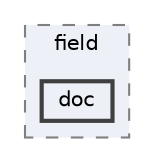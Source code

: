 digraph "src/functionObjects/field/doc"
{
 // LATEX_PDF_SIZE
  bgcolor="transparent";
  edge [fontname=Helvetica,fontsize=10,labelfontname=Helvetica,labelfontsize=10];
  node [fontname=Helvetica,fontsize=10,shape=box,height=0.2,width=0.4];
  compound=true
  subgraph clusterdir_bae024cac12ddc6733a616261920a91f {
    graph [ bgcolor="#edf0f7", pencolor="grey50", label="field", fontname=Helvetica,fontsize=10 style="filled,dashed", URL="dir_bae024cac12ddc6733a616261920a91f.html",tooltip=""]
  dir_de9735dc62f71c6e4a2857d3a9553f03 [label="doc", fillcolor="#edf0f7", color="grey25", style="filled,bold", URL="dir_de9735dc62f71c6e4a2857d3a9553f03.html",tooltip=""];
  }
}
